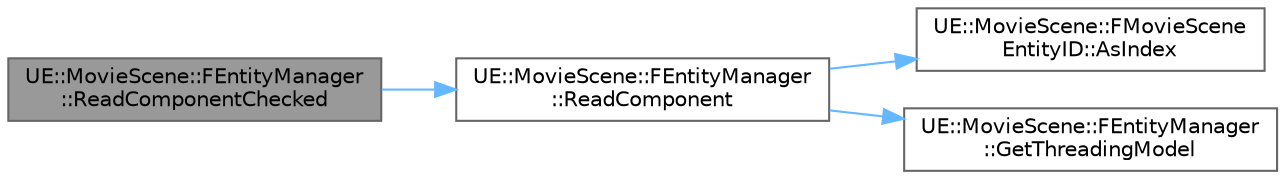 digraph "UE::MovieScene::FEntityManager::ReadComponentChecked"
{
 // INTERACTIVE_SVG=YES
 // LATEX_PDF_SIZE
  bgcolor="transparent";
  edge [fontname=Helvetica,fontsize=10,labelfontname=Helvetica,labelfontsize=10];
  node [fontname=Helvetica,fontsize=10,shape=box,height=0.2,width=0.4];
  rankdir="LR";
  Node1 [id="Node000001",label="UE::MovieScene::FEntityManager\l::ReadComponentChecked",height=0.2,width=0.4,color="gray40", fillcolor="grey60", style="filled", fontcolor="black",tooltip="Read a component value from an entity that is known to exist."];
  Node1 -> Node2 [id="edge1_Node000001_Node000002",color="steelblue1",style="solid",tooltip=" "];
  Node2 [id="Node000002",label="UE::MovieScene::FEntityManager\l::ReadComponent",height=0.2,width=0.4,color="grey40", fillcolor="white", style="filled",URL="$d6/d19/classUE_1_1MovieScene_1_1FEntityManager.html#a6f946d7ce4010e8ef0a0d5b3df86180d",tooltip="Attempt to read a component from an entity."];
  Node2 -> Node3 [id="edge2_Node000002_Node000003",color="steelblue1",style="solid",tooltip=" "];
  Node3 [id="Node000003",label="UE::MovieScene::FMovieScene\lEntityID::AsIndex",height=0.2,width=0.4,color="grey40", fillcolor="white", style="filled",URL="$d2/d7f/structUE_1_1MovieScene_1_1FMovieSceneEntityID.html#af9d1170aad3437f0ed87cfcc9929268f",tooltip=" "];
  Node2 -> Node4 [id="edge3_Node000002_Node000004",color="steelblue1",style="solid",tooltip=" "];
  Node4 [id="Node000004",label="UE::MovieScene::FEntityManager\l::GetThreadingModel",height=0.2,width=0.4,color="grey40", fillcolor="white", style="filled",URL="$d6/d19/classUE_1_1MovieScene_1_1FEntityManager.html#a1cf1c698035d7ee08299f5a7916232a7",tooltip="Get this entitiy manager's current threading model based on the last time UpdateThreadingModel was ca..."];
}

